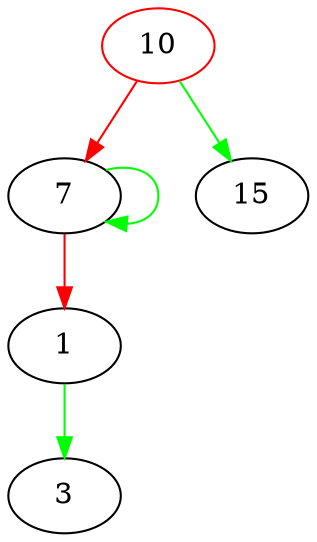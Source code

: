 digraph G{
10[color=red];
10->7[color=red];
7->1[color=red];
1->3[color=green];
7->7[color=green];
10->15[color=green];
}
